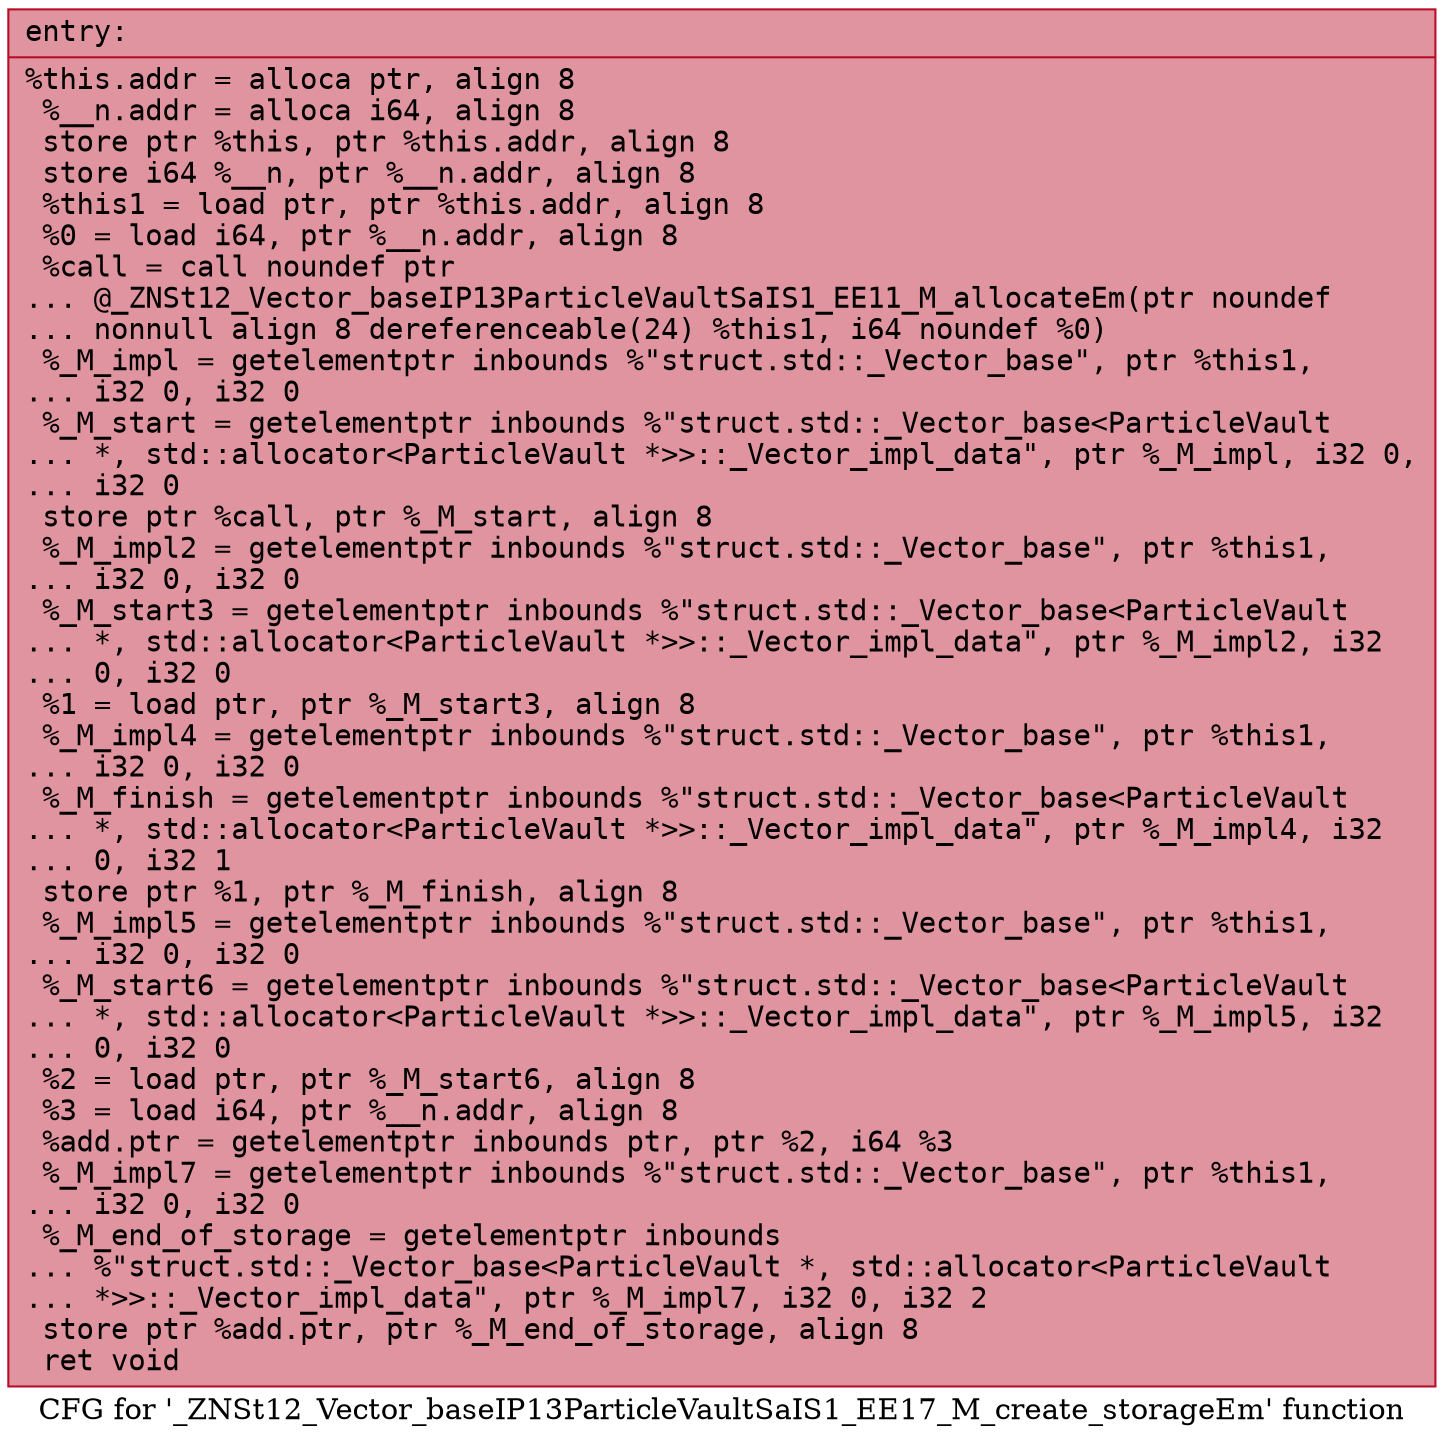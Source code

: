 digraph "CFG for '_ZNSt12_Vector_baseIP13ParticleVaultSaIS1_EE17_M_create_storageEm' function" {
	label="CFG for '_ZNSt12_Vector_baseIP13ParticleVaultSaIS1_EE17_M_create_storageEm' function";

	Node0x559071148d90 [shape=record,color="#b70d28ff", style=filled, fillcolor="#b70d2870" fontname="Courier",label="{entry:\l|  %this.addr = alloca ptr, align 8\l  %__n.addr = alloca i64, align 8\l  store ptr %this, ptr %this.addr, align 8\l  store i64 %__n, ptr %__n.addr, align 8\l  %this1 = load ptr, ptr %this.addr, align 8\l  %0 = load i64, ptr %__n.addr, align 8\l  %call = call noundef ptr\l... @_ZNSt12_Vector_baseIP13ParticleVaultSaIS1_EE11_M_allocateEm(ptr noundef\l... nonnull align 8 dereferenceable(24) %this1, i64 noundef %0)\l  %_M_impl = getelementptr inbounds %\"struct.std::_Vector_base\", ptr %this1,\l... i32 0, i32 0\l  %_M_start = getelementptr inbounds %\"struct.std::_Vector_base\<ParticleVault\l... *, std::allocator\<ParticleVault *\>\>::_Vector_impl_data\", ptr %_M_impl, i32 0,\l... i32 0\l  store ptr %call, ptr %_M_start, align 8\l  %_M_impl2 = getelementptr inbounds %\"struct.std::_Vector_base\", ptr %this1,\l... i32 0, i32 0\l  %_M_start3 = getelementptr inbounds %\"struct.std::_Vector_base\<ParticleVault\l... *, std::allocator\<ParticleVault *\>\>::_Vector_impl_data\", ptr %_M_impl2, i32\l... 0, i32 0\l  %1 = load ptr, ptr %_M_start3, align 8\l  %_M_impl4 = getelementptr inbounds %\"struct.std::_Vector_base\", ptr %this1,\l... i32 0, i32 0\l  %_M_finish = getelementptr inbounds %\"struct.std::_Vector_base\<ParticleVault\l... *, std::allocator\<ParticleVault *\>\>::_Vector_impl_data\", ptr %_M_impl4, i32\l... 0, i32 1\l  store ptr %1, ptr %_M_finish, align 8\l  %_M_impl5 = getelementptr inbounds %\"struct.std::_Vector_base\", ptr %this1,\l... i32 0, i32 0\l  %_M_start6 = getelementptr inbounds %\"struct.std::_Vector_base\<ParticleVault\l... *, std::allocator\<ParticleVault *\>\>::_Vector_impl_data\", ptr %_M_impl5, i32\l... 0, i32 0\l  %2 = load ptr, ptr %_M_start6, align 8\l  %3 = load i64, ptr %__n.addr, align 8\l  %add.ptr = getelementptr inbounds ptr, ptr %2, i64 %3\l  %_M_impl7 = getelementptr inbounds %\"struct.std::_Vector_base\", ptr %this1,\l... i32 0, i32 0\l  %_M_end_of_storage = getelementptr inbounds\l... %\"struct.std::_Vector_base\<ParticleVault *, std::allocator\<ParticleVault\l... *\>\>::_Vector_impl_data\", ptr %_M_impl7, i32 0, i32 2\l  store ptr %add.ptr, ptr %_M_end_of_storage, align 8\l  ret void\l}"];
}

